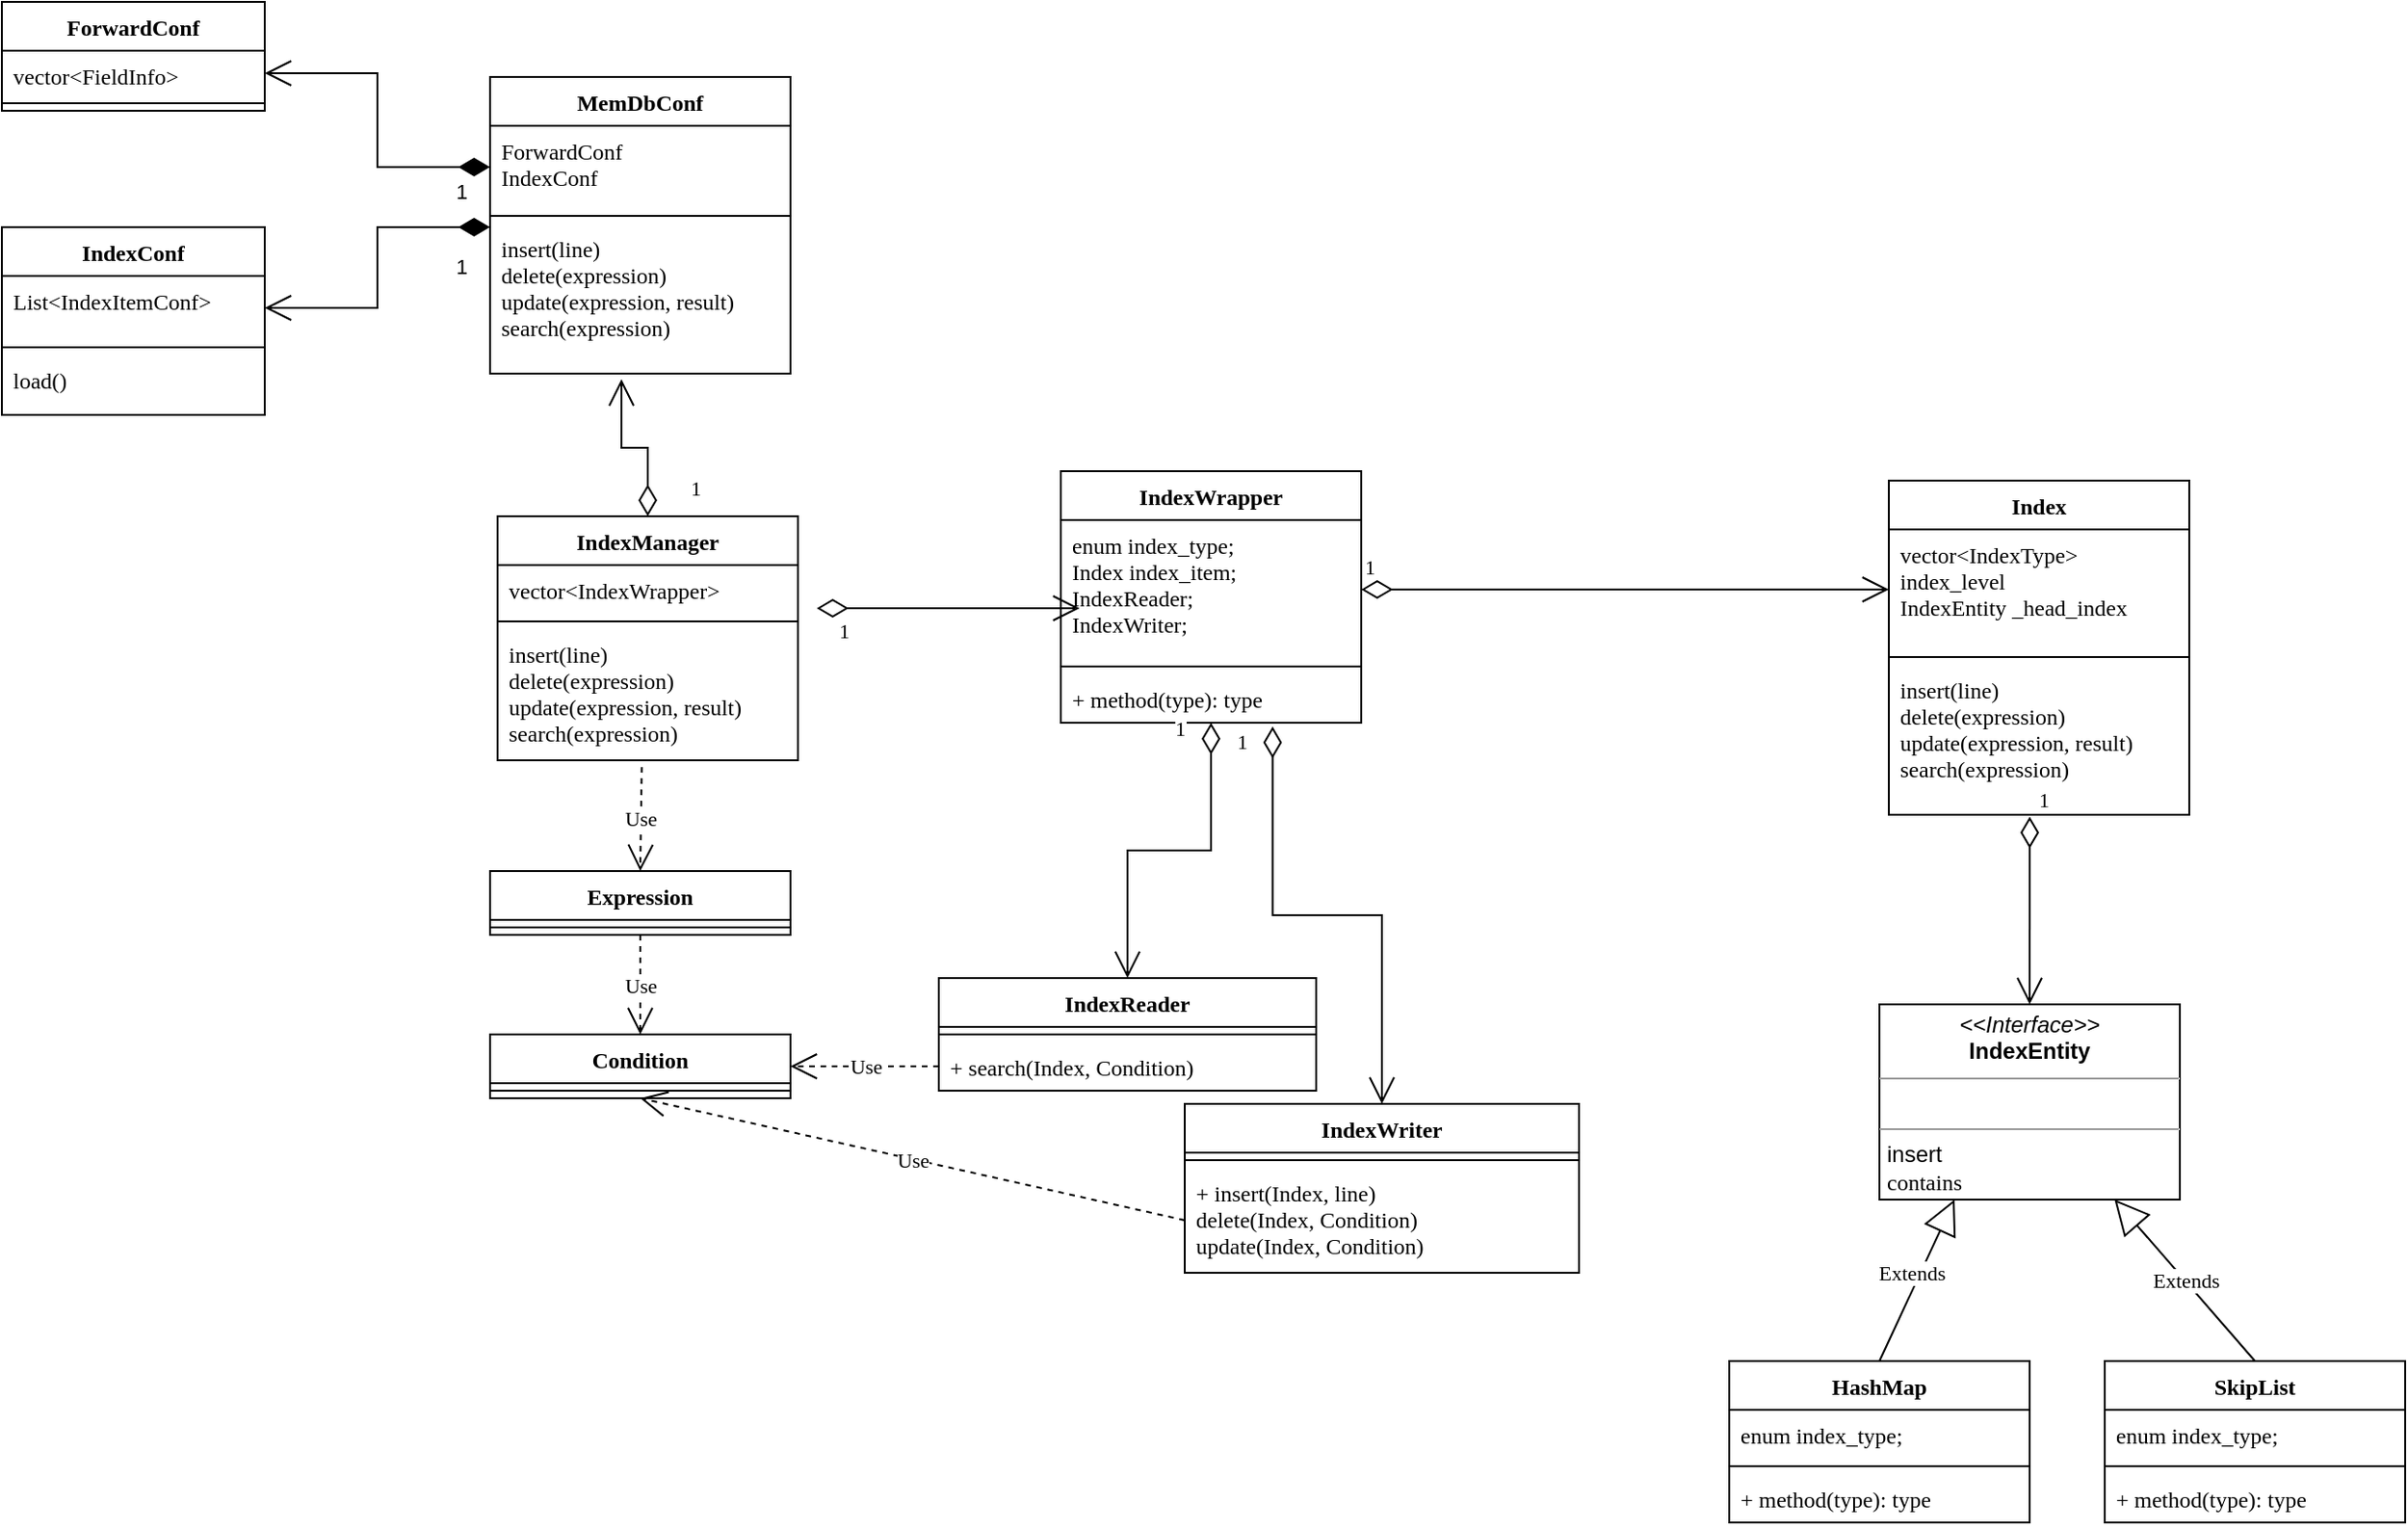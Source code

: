 <mxfile version="20.8.23" type="github">
  <diagram name="Page-1" id="c4acf3e9-155e-7222-9cf6-157b1a14988f">
    <mxGraphModel dx="2036" dy="1833" grid="1" gridSize="10" guides="1" tooltips="1" connect="1" arrows="1" fold="1" page="1" pageScale="1" pageWidth="850" pageHeight="1100" background="none" math="0" shadow="0">
      <root>
        <mxCell id="0" />
        <mxCell id="1" parent="0" />
        <mxCell id="qrAak1ryVlNVm7ZH4c8O-1" value="IndexManager" style="swimlane;fontStyle=1;align=center;verticalAlign=top;childLayout=stackLayout;horizontal=1;startSize=26;horizontalStack=0;resizeParent=1;resizeParentMax=0;resizeLast=0;collapsible=1;marginBottom=0;fontFamily=Comic Sans MS;" parent="1" vertex="1">
          <mxGeometry x="174" y="264" width="160" height="130" as="geometry" />
        </mxCell>
        <mxCell id="qrAak1ryVlNVm7ZH4c8O-2" value="vector&lt;IndexWrapper&gt;" style="text;strokeColor=none;fillColor=none;align=left;verticalAlign=top;spacingLeft=4;spacingRight=4;overflow=hidden;rotatable=0;points=[[0,0.5],[1,0.5]];portConstraint=eastwest;fontFamily=Comic Sans MS;" parent="qrAak1ryVlNVm7ZH4c8O-1" vertex="1">
          <mxGeometry y="26" width="160" height="26" as="geometry" />
        </mxCell>
        <mxCell id="qrAak1ryVlNVm7ZH4c8O-3" value="" style="line;strokeWidth=1;fillColor=none;align=left;verticalAlign=middle;spacingTop=-1;spacingLeft=3;spacingRight=3;rotatable=0;labelPosition=right;points=[];portConstraint=eastwest;strokeColor=inherit;fontFamily=Comic Sans MS;" parent="qrAak1ryVlNVm7ZH4c8O-1" vertex="1">
          <mxGeometry y="52" width="160" height="8" as="geometry" />
        </mxCell>
        <mxCell id="qrAak1ryVlNVm7ZH4c8O-4" value="insert(line)&#xa;delete(expression)&#xa;update(expression, result)&#xa;search(expression)" style="text;strokeColor=none;fillColor=none;align=left;verticalAlign=top;spacingLeft=4;spacingRight=4;overflow=hidden;rotatable=0;points=[[0,0.5],[1,0.5]];portConstraint=eastwest;fontFamily=Comic Sans MS;" parent="qrAak1ryVlNVm7ZH4c8O-1" vertex="1">
          <mxGeometry y="60" width="160" height="70" as="geometry" />
        </mxCell>
        <mxCell id="qrAak1ryVlNVm7ZH4c8O-6" value="IndexWrapper" style="swimlane;fontStyle=1;align=center;verticalAlign=top;childLayout=stackLayout;horizontal=1;startSize=26;horizontalStack=0;resizeParent=1;resizeParentMax=0;resizeLast=0;collapsible=1;marginBottom=0;fontFamily=Comic Sans MS;" parent="1" vertex="1">
          <mxGeometry x="474" y="240" width="160" height="134" as="geometry">
            <mxRectangle x="470" y="120" width="70" height="30" as="alternateBounds" />
          </mxGeometry>
        </mxCell>
        <mxCell id="qrAak1ryVlNVm7ZH4c8O-7" value="enum index_type;&#xa;Index index_item;&#xa;IndexReader;&#xa;IndexWriter;" style="text;strokeColor=none;fillColor=none;align=left;verticalAlign=top;spacingLeft=4;spacingRight=4;overflow=hidden;rotatable=0;points=[[0,0.5],[1,0.5]];portConstraint=eastwest;fontFamily=Comic Sans MS;" parent="qrAak1ryVlNVm7ZH4c8O-6" vertex="1">
          <mxGeometry y="26" width="160" height="74" as="geometry" />
        </mxCell>
        <mxCell id="qrAak1ryVlNVm7ZH4c8O-8" value="" style="line;strokeWidth=1;fillColor=none;align=left;verticalAlign=middle;spacingTop=-1;spacingLeft=3;spacingRight=3;rotatable=0;labelPosition=right;points=[];portConstraint=eastwest;strokeColor=inherit;fontFamily=Comic Sans MS;" parent="qrAak1ryVlNVm7ZH4c8O-6" vertex="1">
          <mxGeometry y="100" width="160" height="8" as="geometry" />
        </mxCell>
        <mxCell id="qrAak1ryVlNVm7ZH4c8O-9" value="+ method(type): type" style="text;strokeColor=none;fillColor=none;align=left;verticalAlign=top;spacingLeft=4;spacingRight=4;overflow=hidden;rotatable=0;points=[[0,0.5],[1,0.5]];portConstraint=eastwest;fontFamily=Comic Sans MS;" parent="qrAak1ryVlNVm7ZH4c8O-6" vertex="1">
          <mxGeometry y="108" width="160" height="26" as="geometry" />
        </mxCell>
        <mxCell id="qrAak1ryVlNVm7ZH4c8O-10" value="1" style="endArrow=open;html=1;endSize=12;startArrow=diamondThin;startSize=14;startFill=0;edgeStyle=elbowEdgeStyle;align=left;verticalAlign=bottom;rounded=0;fontFamily=Comic Sans MS;exitX=0.5;exitY=0;exitDx=0;exitDy=0;elbow=vertical;" parent="1" source="qrAak1ryVlNVm7ZH4c8O-1" edge="1">
          <mxGeometry x="-0.867" y="-21" relative="1" as="geometry">
            <mxPoint x="260" y="230" as="sourcePoint" />
            <mxPoint x="240" y="191" as="targetPoint" />
            <mxPoint as="offset" />
          </mxGeometry>
        </mxCell>
        <mxCell id="qrAak1ryVlNVm7ZH4c8O-14" value="HashMap" style="swimlane;fontStyle=1;align=center;verticalAlign=top;childLayout=stackLayout;horizontal=1;startSize=26;horizontalStack=0;resizeParent=1;resizeParentMax=0;resizeLast=0;collapsible=1;marginBottom=0;fontFamily=Comic Sans MS;" parent="1" vertex="1">
          <mxGeometry x="830" y="714" width="160" height="86" as="geometry" />
        </mxCell>
        <mxCell id="qrAak1ryVlNVm7ZH4c8O-15" value="enum index_type;" style="text;strokeColor=none;fillColor=none;align=left;verticalAlign=top;spacingLeft=4;spacingRight=4;overflow=hidden;rotatable=0;points=[[0,0.5],[1,0.5]];portConstraint=eastwest;fontFamily=Comic Sans MS;" parent="qrAak1ryVlNVm7ZH4c8O-14" vertex="1">
          <mxGeometry y="26" width="160" height="26" as="geometry" />
        </mxCell>
        <mxCell id="qrAak1ryVlNVm7ZH4c8O-16" value="" style="line;strokeWidth=1;fillColor=none;align=left;verticalAlign=middle;spacingTop=-1;spacingLeft=3;spacingRight=3;rotatable=0;labelPosition=right;points=[];portConstraint=eastwest;strokeColor=inherit;fontFamily=Comic Sans MS;" parent="qrAak1ryVlNVm7ZH4c8O-14" vertex="1">
          <mxGeometry y="52" width="160" height="8" as="geometry" />
        </mxCell>
        <mxCell id="qrAak1ryVlNVm7ZH4c8O-17" value="+ method(type): type" style="text;strokeColor=none;fillColor=none;align=left;verticalAlign=top;spacingLeft=4;spacingRight=4;overflow=hidden;rotatable=0;points=[[0,0.5],[1,0.5]];portConstraint=eastwest;fontFamily=Comic Sans MS;" parent="qrAak1ryVlNVm7ZH4c8O-14" vertex="1">
          <mxGeometry y="60" width="160" height="26" as="geometry" />
        </mxCell>
        <mxCell id="qrAak1ryVlNVm7ZH4c8O-18" value="SkipList" style="swimlane;fontStyle=1;align=center;verticalAlign=top;childLayout=stackLayout;horizontal=1;startSize=26;horizontalStack=0;resizeParent=1;resizeParentMax=0;resizeLast=0;collapsible=1;marginBottom=0;fontFamily=Comic Sans MS;" parent="1" vertex="1">
          <mxGeometry x="1030" y="714" width="160" height="86" as="geometry" />
        </mxCell>
        <mxCell id="qrAak1ryVlNVm7ZH4c8O-19" value="enum index_type;" style="text;strokeColor=none;fillColor=none;align=left;verticalAlign=top;spacingLeft=4;spacingRight=4;overflow=hidden;rotatable=0;points=[[0,0.5],[1,0.5]];portConstraint=eastwest;fontFamily=Comic Sans MS;" parent="qrAak1ryVlNVm7ZH4c8O-18" vertex="1">
          <mxGeometry y="26" width="160" height="26" as="geometry" />
        </mxCell>
        <mxCell id="qrAak1ryVlNVm7ZH4c8O-20" value="" style="line;strokeWidth=1;fillColor=none;align=left;verticalAlign=middle;spacingTop=-1;spacingLeft=3;spacingRight=3;rotatable=0;labelPosition=right;points=[];portConstraint=eastwest;strokeColor=inherit;fontFamily=Comic Sans MS;" parent="qrAak1ryVlNVm7ZH4c8O-18" vertex="1">
          <mxGeometry y="52" width="160" height="8" as="geometry" />
        </mxCell>
        <mxCell id="qrAak1ryVlNVm7ZH4c8O-21" value="+ method(type): type" style="text;strokeColor=none;fillColor=none;align=left;verticalAlign=top;spacingLeft=4;spacingRight=4;overflow=hidden;rotatable=0;points=[[0,0.5],[1,0.5]];portConstraint=eastwest;fontFamily=Comic Sans MS;" parent="qrAak1ryVlNVm7ZH4c8O-18" vertex="1">
          <mxGeometry y="60" width="160" height="26" as="geometry" />
        </mxCell>
        <mxCell id="qrAak1ryVlNVm7ZH4c8O-22" value="Extends" style="endArrow=block;endSize=16;endFill=0;html=1;rounded=0;fontFamily=Comic Sans MS;exitX=0.5;exitY=0;exitDx=0;exitDy=0;strokeColor=default;entryX=0.25;entryY=1;entryDx=0;entryDy=0;" parent="1" source="qrAak1ryVlNVm7ZH4c8O-14" target="qrAak1ryVlNVm7ZH4c8O-30" edge="1">
          <mxGeometry x="0.04" y="4" width="160" relative="1" as="geometry">
            <mxPoint x="920" y="714" as="sourcePoint" />
            <mxPoint x="952.54" y="608" as="targetPoint" />
            <mxPoint as="offset" />
          </mxGeometry>
        </mxCell>
        <mxCell id="qrAak1ryVlNVm7ZH4c8O-23" value="Extends" style="endArrow=block;endSize=16;endFill=0;html=1;rounded=0;fontFamily=Comic Sans MS;exitX=0.5;exitY=0;exitDx=0;exitDy=0;" parent="1" source="qrAak1ryVlNVm7ZH4c8O-18" target="qrAak1ryVlNVm7ZH4c8O-30" edge="1">
          <mxGeometry width="160" relative="1" as="geometry">
            <mxPoint x="820" y="724" as="sourcePoint" />
            <mxPoint x="990" y="624" as="targetPoint" />
          </mxGeometry>
        </mxCell>
        <mxCell id="qrAak1ryVlNVm7ZH4c8O-30" value="&lt;p style=&quot;margin:0px;margin-top:4px;text-align:center;&quot;&gt;&lt;i&gt;&amp;lt;&amp;lt;Interface&amp;gt;&amp;gt;&lt;/i&gt;&lt;br&gt;&lt;b&gt;IndexEntity&lt;/b&gt;&lt;/p&gt;&lt;hr size=&quot;1&quot;&gt;&lt;p style=&quot;margin:0px;margin-left:4px;&quot;&gt;&lt;br&gt;&lt;/p&gt;&lt;hr size=&quot;1&quot;&gt;&lt;p style=&quot;margin:0px;margin-left:4px;&quot;&gt;insert&lt;br style=&quot;border-color: var(--border-color); padding: 0px; margin: 0px; font-family: &amp;quot;Comic Sans MS&amp;quot;;&quot;&gt;&lt;span style=&quot;font-family: &amp;quot;Comic Sans MS&amp;quot;;&quot;&gt;contains&lt;/span&gt;&lt;br&gt;&lt;/p&gt;" style="verticalAlign=top;align=left;overflow=fill;fontSize=12;fontFamily=Helvetica;html=1;" parent="1" vertex="1">
          <mxGeometry x="910" y="524" width="160" height="104" as="geometry" />
        </mxCell>
        <mxCell id="qrAak1ryVlNVm7ZH4c8O-32" value="1" style="endArrow=open;html=1;endSize=12;startArrow=diamondThin;startSize=14;startFill=0;edgeStyle=orthogonalEdgeStyle;align=left;verticalAlign=bottom;rounded=0;strokeColor=default;fontFamily=Comic Sans MS;entryX=0;entryY=0.5;entryDx=0;entryDy=0;exitX=1;exitY=0.5;exitDx=0;exitDy=0;" parent="1" source="qrAak1ryVlNVm7ZH4c8O-7" target="7CuqwactgT-sFkg9bI5Z-15" edge="1">
          <mxGeometry x="-1" y="3" relative="1" as="geometry">
            <mxPoint x="564" y="380" as="sourcePoint" />
            <mxPoint x="664" y="440" as="targetPoint" />
          </mxGeometry>
        </mxCell>
        <mxCell id="qrAak1ryVlNVm7ZH4c8O-33" value="Condition" style="swimlane;fontStyle=1;align=center;verticalAlign=top;childLayout=stackLayout;horizontal=1;startSize=26;horizontalStack=0;resizeParent=1;resizeParentMax=0;resizeLast=0;collapsible=1;marginBottom=0;fontFamily=Comic Sans MS;" parent="1" vertex="1">
          <mxGeometry x="170" y="540" width="160" height="34" as="geometry" />
        </mxCell>
        <mxCell id="qrAak1ryVlNVm7ZH4c8O-35" value="" style="line;strokeWidth=1;fillColor=none;align=left;verticalAlign=middle;spacingTop=-1;spacingLeft=3;spacingRight=3;rotatable=0;labelPosition=right;points=[];portConstraint=eastwest;strokeColor=inherit;fontFamily=Comic Sans MS;" parent="qrAak1ryVlNVm7ZH4c8O-33" vertex="1">
          <mxGeometry y="26" width="160" height="8" as="geometry" />
        </mxCell>
        <mxCell id="qrAak1ryVlNVm7ZH4c8O-37" value="Use" style="endArrow=open;endSize=12;dashed=1;html=1;rounded=0;strokeColor=default;fontFamily=Comic Sans MS;exitX=0.48;exitY=1.051;exitDx=0;exitDy=0;exitPerimeter=0;entryX=0.5;entryY=0;entryDx=0;entryDy=0;" parent="1" source="qrAak1ryVlNVm7ZH4c8O-4" target="qrAak1ryVlNVm7ZH4c8O-38" edge="1">
          <mxGeometry width="160" relative="1" as="geometry">
            <mxPoint x="254" y="400" as="sourcePoint" />
            <mxPoint x="284" y="650" as="targetPoint" />
          </mxGeometry>
        </mxCell>
        <mxCell id="qrAak1ryVlNVm7ZH4c8O-38" value="Expression" style="swimlane;fontStyle=1;align=center;verticalAlign=top;childLayout=stackLayout;horizontal=1;startSize=26;horizontalStack=0;resizeParent=1;resizeParentMax=0;resizeLast=0;collapsible=1;marginBottom=0;fontFamily=Comic Sans MS;" parent="1" vertex="1">
          <mxGeometry x="170" y="453" width="160" height="34" as="geometry" />
        </mxCell>
        <mxCell id="qrAak1ryVlNVm7ZH4c8O-39" value="" style="line;strokeWidth=1;fillColor=none;align=left;verticalAlign=middle;spacingTop=-1;spacingLeft=3;spacingRight=3;rotatable=0;labelPosition=right;points=[];portConstraint=eastwest;strokeColor=inherit;fontFamily=Comic Sans MS;" parent="qrAak1ryVlNVm7ZH4c8O-38" vertex="1">
          <mxGeometry y="26" width="160" height="8" as="geometry" />
        </mxCell>
        <mxCell id="qrAak1ryVlNVm7ZH4c8O-40" value="Use" style="endArrow=open;endSize=12;dashed=1;html=1;rounded=0;strokeColor=default;fontFamily=Comic Sans MS;exitX=0.5;exitY=1;exitDx=0;exitDy=0;entryX=0.5;entryY=0;entryDx=0;entryDy=0;" parent="1" source="qrAak1ryVlNVm7ZH4c8O-38" target="qrAak1ryVlNVm7ZH4c8O-33" edge="1">
          <mxGeometry width="160" relative="1" as="geometry">
            <mxPoint x="261" y="408" as="sourcePoint" />
            <mxPoint x="254" y="470" as="targetPoint" />
          </mxGeometry>
        </mxCell>
        <mxCell id="qrAak1ryVlNVm7ZH4c8O-41" value="IndexReader" style="swimlane;fontStyle=1;align=center;verticalAlign=top;childLayout=stackLayout;horizontal=1;startSize=26;horizontalStack=0;resizeParent=1;resizeParentMax=0;resizeLast=0;collapsible=1;marginBottom=0;fontFamily=Comic Sans MS;" parent="1" vertex="1">
          <mxGeometry x="409" y="510" width="201" height="60" as="geometry">
            <mxRectangle x="470" y="120" width="70" height="30" as="alternateBounds" />
          </mxGeometry>
        </mxCell>
        <mxCell id="qrAak1ryVlNVm7ZH4c8O-43" value="" style="line;strokeWidth=1;fillColor=none;align=left;verticalAlign=middle;spacingTop=-1;spacingLeft=3;spacingRight=3;rotatable=0;labelPosition=right;points=[];portConstraint=eastwest;strokeColor=inherit;fontFamily=Comic Sans MS;" parent="qrAak1ryVlNVm7ZH4c8O-41" vertex="1">
          <mxGeometry y="26" width="201" height="8" as="geometry" />
        </mxCell>
        <mxCell id="qrAak1ryVlNVm7ZH4c8O-44" value="+ search(Index, Condition)" style="text;strokeColor=none;fillColor=none;align=left;verticalAlign=top;spacingLeft=4;spacingRight=4;overflow=hidden;rotatable=0;points=[[0,0.5],[1,0.5]];portConstraint=eastwest;fontFamily=Comic Sans MS;" parent="qrAak1ryVlNVm7ZH4c8O-41" vertex="1">
          <mxGeometry y="34" width="201" height="26" as="geometry" />
        </mxCell>
        <mxCell id="qrAak1ryVlNVm7ZH4c8O-45" value="Use" style="endArrow=open;endSize=12;dashed=1;html=1;rounded=0;strokeColor=default;fontFamily=Comic Sans MS;exitX=0;exitY=0.5;exitDx=0;exitDy=0;entryX=1;entryY=0.5;entryDx=0;entryDy=0;" parent="1" source="qrAak1ryVlNVm7ZH4c8O-44" edge="1" target="qrAak1ryVlNVm7ZH4c8O-33">
          <mxGeometry width="160" relative="1" as="geometry">
            <mxPoint x="260" y="504" as="sourcePoint" />
            <mxPoint x="324" y="560" as="targetPoint" />
          </mxGeometry>
        </mxCell>
        <mxCell id="qrAak1ryVlNVm7ZH4c8O-46" value="IndexWriter" style="swimlane;fontStyle=1;align=center;verticalAlign=top;childLayout=stackLayout;horizontal=1;startSize=26;horizontalStack=0;resizeParent=1;resizeParentMax=0;resizeLast=0;collapsible=1;marginBottom=0;fontFamily=Comic Sans MS;" parent="1" vertex="1">
          <mxGeometry x="540" y="577" width="210" height="90" as="geometry">
            <mxRectangle x="470" y="120" width="70" height="30" as="alternateBounds" />
          </mxGeometry>
        </mxCell>
        <mxCell id="qrAak1ryVlNVm7ZH4c8O-47" value="" style="line;strokeWidth=1;fillColor=none;align=left;verticalAlign=middle;spacingTop=-1;spacingLeft=3;spacingRight=3;rotatable=0;labelPosition=right;points=[];portConstraint=eastwest;strokeColor=inherit;fontFamily=Comic Sans MS;" parent="qrAak1ryVlNVm7ZH4c8O-46" vertex="1">
          <mxGeometry y="26" width="210" height="8" as="geometry" />
        </mxCell>
        <mxCell id="qrAak1ryVlNVm7ZH4c8O-48" value="+ insert(Index, line)&#xa;delete(Index, Condition)&#xa;update(Index, Condition)" style="text;strokeColor=none;fillColor=none;align=left;verticalAlign=top;spacingLeft=4;spacingRight=4;overflow=hidden;rotatable=0;points=[[0,0.5],[1,0.5]];portConstraint=eastwest;fontFamily=Comic Sans MS;" parent="qrAak1ryVlNVm7ZH4c8O-46" vertex="1">
          <mxGeometry y="34" width="210" height="56" as="geometry" />
        </mxCell>
        <mxCell id="qrAak1ryVlNVm7ZH4c8O-49" value="Use" style="endArrow=open;endSize=12;dashed=1;html=1;rounded=0;strokeColor=default;fontFamily=Comic Sans MS;exitX=0;exitY=0.5;exitDx=0;exitDy=0;entryX=0.5;entryY=1;entryDx=0;entryDy=0;" parent="1" source="qrAak1ryVlNVm7ZH4c8O-48" target="qrAak1ryVlNVm7ZH4c8O-33" edge="1">
          <mxGeometry width="160" relative="1" as="geometry">
            <mxPoint x="434" y="567" as="sourcePoint" />
            <mxPoint x="334" y="570" as="targetPoint" />
          </mxGeometry>
        </mxCell>
        <mxCell id="qrAak1ryVlNVm7ZH4c8O-50" value="1" style="endArrow=open;html=1;endSize=12;startArrow=diamondThin;startSize=14;startFill=0;edgeStyle=elbowEdgeStyle;align=left;verticalAlign=bottom;rounded=0;entryX=0.5;entryY=0;entryDx=0;entryDy=0;fontFamily=Comic Sans MS;jumpSize=6;elbow=vertical;" parent="1" source="qrAak1ryVlNVm7ZH4c8O-9" target="qrAak1ryVlNVm7ZH4c8O-41" edge="1">
          <mxGeometry x="-0.867" y="-21" relative="1" as="geometry">
            <mxPoint x="524" y="370" as="sourcePoint" />
            <mxPoint x="494" y="313" as="targetPoint" />
            <mxPoint as="offset" />
          </mxGeometry>
        </mxCell>
        <mxCell id="qrAak1ryVlNVm7ZH4c8O-51" value="1" style="endArrow=open;html=1;endSize=12;startArrow=diamondThin;startSize=14;startFill=0;edgeStyle=elbowEdgeStyle;align=left;verticalAlign=bottom;rounded=0;entryX=0.5;entryY=0;entryDx=0;entryDy=0;fontFamily=Comic Sans MS;jumpSize=6;elbow=vertical;exitX=0.705;exitY=1.077;exitDx=0;exitDy=0;exitPerimeter=0;" parent="1" source="qrAak1ryVlNVm7ZH4c8O-9" target="qrAak1ryVlNVm7ZH4c8O-46" edge="1">
          <mxGeometry x="-0.867" y="-21" relative="1" as="geometry">
            <mxPoint x="564" y="380" as="sourcePoint" />
            <mxPoint x="534" y="527" as="targetPoint" />
            <mxPoint as="offset" />
          </mxGeometry>
        </mxCell>
        <mxCell id="7CuqwactgT-sFkg9bI5Z-1" value="MemDbConf" style="swimlane;fontStyle=1;align=center;verticalAlign=top;childLayout=stackLayout;horizontal=1;startSize=26;horizontalStack=0;resizeParent=1;resizeParentMax=0;resizeLast=0;collapsible=1;marginBottom=0;fontFamily=Comic Sans MS;" vertex="1" parent="1">
          <mxGeometry x="170" y="30" width="160" height="158" as="geometry" />
        </mxCell>
        <mxCell id="7CuqwactgT-sFkg9bI5Z-2" value="ForwardConf&#xa;IndexConf" style="text;strokeColor=none;fillColor=none;align=left;verticalAlign=top;spacingLeft=4;spacingRight=4;overflow=hidden;rotatable=0;points=[[0,0.5],[1,0.5]];portConstraint=eastwest;fontFamily=Comic Sans MS;" vertex="1" parent="7CuqwactgT-sFkg9bI5Z-1">
          <mxGeometry y="26" width="160" height="44" as="geometry" />
        </mxCell>
        <mxCell id="7CuqwactgT-sFkg9bI5Z-3" value="" style="line;strokeWidth=1;fillColor=none;align=left;verticalAlign=middle;spacingTop=-1;spacingLeft=3;spacingRight=3;rotatable=0;labelPosition=right;points=[];portConstraint=eastwest;strokeColor=inherit;fontFamily=Comic Sans MS;" vertex="1" parent="7CuqwactgT-sFkg9bI5Z-1">
          <mxGeometry y="70" width="160" height="8" as="geometry" />
        </mxCell>
        <mxCell id="7CuqwactgT-sFkg9bI5Z-4" value="insert(line)&#xa;delete(expression)&#xa;update(expression, result)&#xa;search(expression)" style="text;strokeColor=none;fillColor=none;align=left;verticalAlign=top;spacingLeft=4;spacingRight=4;overflow=hidden;rotatable=0;points=[[0,0.5],[1,0.5]];portConstraint=eastwest;fontFamily=Comic Sans MS;" vertex="1" parent="7CuqwactgT-sFkg9bI5Z-1">
          <mxGeometry y="78" width="160" height="80" as="geometry" />
        </mxCell>
        <mxCell id="7CuqwactgT-sFkg9bI5Z-5" value="ForwardConf" style="swimlane;fontStyle=1;align=center;verticalAlign=top;childLayout=stackLayout;horizontal=1;startSize=26;horizontalStack=0;resizeParent=1;resizeParentMax=0;resizeLast=0;collapsible=1;marginBottom=0;fontFamily=Comic Sans MS;" vertex="1" parent="1">
          <mxGeometry x="-90" y="-10" width="140" height="58" as="geometry" />
        </mxCell>
        <mxCell id="7CuqwactgT-sFkg9bI5Z-6" value="vector&lt;FieldInfo&gt;" style="text;strokeColor=none;fillColor=none;align=left;verticalAlign=top;spacingLeft=4;spacingRight=4;overflow=hidden;rotatable=0;points=[[0,0.5],[1,0.5]];portConstraint=eastwest;fontFamily=Comic Sans MS;" vertex="1" parent="7CuqwactgT-sFkg9bI5Z-5">
          <mxGeometry y="26" width="140" height="24" as="geometry" />
        </mxCell>
        <mxCell id="7CuqwactgT-sFkg9bI5Z-7" value="" style="line;strokeWidth=1;fillColor=none;align=left;verticalAlign=middle;spacingTop=-1;spacingLeft=3;spacingRight=3;rotatable=0;labelPosition=right;points=[];portConstraint=eastwest;strokeColor=inherit;fontFamily=Comic Sans MS;" vertex="1" parent="7CuqwactgT-sFkg9bI5Z-5">
          <mxGeometry y="50" width="140" height="8" as="geometry" />
        </mxCell>
        <mxCell id="7CuqwactgT-sFkg9bI5Z-14" value="Index" style="swimlane;fontStyle=1;align=center;verticalAlign=top;childLayout=stackLayout;horizontal=1;startSize=26;horizontalStack=0;resizeParent=1;resizeParentMax=0;resizeLast=0;collapsible=1;marginBottom=0;fontFamily=Comic Sans MS;" vertex="1" parent="1">
          <mxGeometry x="915" y="245" width="160" height="178" as="geometry" />
        </mxCell>
        <mxCell id="7CuqwactgT-sFkg9bI5Z-15" value="vector&lt;IndexType&gt;&#xa;index_level&#xa;IndexEntity _head_index" style="text;strokeColor=none;fillColor=none;align=left;verticalAlign=top;spacingLeft=4;spacingRight=4;overflow=hidden;rotatable=0;points=[[0,0.5],[1,0.5]];portConstraint=eastwest;fontFamily=Comic Sans MS;" vertex="1" parent="7CuqwactgT-sFkg9bI5Z-14">
          <mxGeometry y="26" width="160" height="64" as="geometry" />
        </mxCell>
        <mxCell id="7CuqwactgT-sFkg9bI5Z-16" value="" style="line;strokeWidth=1;fillColor=none;align=left;verticalAlign=middle;spacingTop=-1;spacingLeft=3;spacingRight=3;rotatable=0;labelPosition=right;points=[];portConstraint=eastwest;strokeColor=inherit;fontFamily=Comic Sans MS;" vertex="1" parent="7CuqwactgT-sFkg9bI5Z-14">
          <mxGeometry y="90" width="160" height="8" as="geometry" />
        </mxCell>
        <mxCell id="7CuqwactgT-sFkg9bI5Z-17" value="insert(line)&#xa;delete(expression)&#xa;update(expression, result)&#xa;search(expression)" style="text;strokeColor=none;fillColor=none;align=left;verticalAlign=top;spacingLeft=4;spacingRight=4;overflow=hidden;rotatable=0;points=[[0,0.5],[1,0.5]];portConstraint=eastwest;fontFamily=Comic Sans MS;" vertex="1" parent="7CuqwactgT-sFkg9bI5Z-14">
          <mxGeometry y="98" width="160" height="80" as="geometry" />
        </mxCell>
        <mxCell id="7CuqwactgT-sFkg9bI5Z-21" value="IndexConf" style="swimlane;fontStyle=1;align=center;verticalAlign=top;childLayout=stackLayout;horizontal=1;startSize=26;horizontalStack=0;resizeParent=1;resizeParentMax=0;resizeLast=0;collapsible=1;marginBottom=0;fontFamily=Comic Sans MS;" vertex="1" parent="1">
          <mxGeometry x="-90" y="110" width="140" height="100" as="geometry" />
        </mxCell>
        <mxCell id="7CuqwactgT-sFkg9bI5Z-22" value="List&lt;IndexItemConf&gt;" style="text;strokeColor=none;fillColor=none;align=left;verticalAlign=top;spacingLeft=4;spacingRight=4;overflow=hidden;rotatable=0;points=[[0,0.5],[1,0.5]];portConstraint=eastwest;fontFamily=Comic Sans MS;" vertex="1" parent="7CuqwactgT-sFkg9bI5Z-21">
          <mxGeometry y="26" width="140" height="34" as="geometry" />
        </mxCell>
        <mxCell id="7CuqwactgT-sFkg9bI5Z-23" value="" style="line;strokeWidth=1;fillColor=none;align=left;verticalAlign=middle;spacingTop=-1;spacingLeft=3;spacingRight=3;rotatable=0;labelPosition=right;points=[];portConstraint=eastwest;strokeColor=inherit;fontFamily=Comic Sans MS;" vertex="1" parent="7CuqwactgT-sFkg9bI5Z-21">
          <mxGeometry y="60" width="140" height="8" as="geometry" />
        </mxCell>
        <mxCell id="7CuqwactgT-sFkg9bI5Z-24" value="load()" style="text;strokeColor=none;fillColor=none;align=left;verticalAlign=top;spacingLeft=4;spacingRight=4;overflow=hidden;rotatable=0;points=[[0,0.5],[1,0.5]];portConstraint=eastwest;fontFamily=Comic Sans MS;" vertex="1" parent="7CuqwactgT-sFkg9bI5Z-21">
          <mxGeometry y="68" width="140" height="32" as="geometry" />
        </mxCell>
        <mxCell id="7CuqwactgT-sFkg9bI5Z-30" value="1" style="endArrow=open;html=1;endSize=12;startArrow=diamondThin;startSize=14;startFill=0;edgeStyle=orthogonalEdgeStyle;align=left;verticalAlign=bottom;rounded=0;strokeColor=default;fontFamily=Comic Sans MS;entryX=0.5;entryY=0;entryDx=0;entryDy=0;exitX=0.469;exitY=1.013;exitDx=0;exitDy=0;exitPerimeter=0;" edge="1" parent="1" source="7CuqwactgT-sFkg9bI5Z-17" target="qrAak1ryVlNVm7ZH4c8O-30">
          <mxGeometry x="-1" y="3" relative="1" as="geometry">
            <mxPoint x="968" y="443" as="sourcePoint" />
            <mxPoint x="1096" y="483" as="targetPoint" />
          </mxGeometry>
        </mxCell>
        <mxCell id="7CuqwactgT-sFkg9bI5Z-31" value="1" style="endArrow=open;html=1;endSize=12;startArrow=diamondThin;startSize=14;startFill=1;edgeStyle=orthogonalEdgeStyle;align=left;verticalAlign=bottom;rounded=0;exitX=0;exitY=0.5;exitDx=0;exitDy=0;entryX=1;entryY=0.5;entryDx=0;entryDy=0;" edge="1" parent="1" source="7CuqwactgT-sFkg9bI5Z-2" target="7CuqwactgT-sFkg9bI5Z-6">
          <mxGeometry x="-0.765" y="22" relative="1" as="geometry">
            <mxPoint x="-40" y="340" as="sourcePoint" />
            <mxPoint x="120" y="340" as="targetPoint" />
            <mxPoint as="offset" />
          </mxGeometry>
        </mxCell>
        <mxCell id="7CuqwactgT-sFkg9bI5Z-32" value="1" style="endArrow=open;html=1;endSize=12;startArrow=diamondThin;startSize=14;startFill=1;edgeStyle=orthogonalEdgeStyle;align=left;verticalAlign=bottom;rounded=0;exitX=0;exitY=0.025;exitDx=0;exitDy=0;entryX=1;entryY=0.5;entryDx=0;entryDy=0;exitPerimeter=0;" edge="1" parent="1" source="7CuqwactgT-sFkg9bI5Z-4" target="7CuqwactgT-sFkg9bI5Z-22">
          <mxGeometry x="-0.755" y="30" relative="1" as="geometry">
            <mxPoint x="180" y="88" as="sourcePoint" />
            <mxPoint x="60" y="68" as="targetPoint" />
            <mxPoint as="offset" />
          </mxGeometry>
        </mxCell>
        <mxCell id="7CuqwactgT-sFkg9bI5Z-33" value="1" style="endArrow=open;html=1;endSize=12;startArrow=diamondThin;startSize=14;startFill=0;edgeStyle=orthogonalEdgeStyle;align=left;verticalAlign=bottom;rounded=0;exitX=1;exitY=0.5;exitDx=0;exitDy=0;entryX=0;entryY=0.5;entryDx=0;entryDy=0;fontFamily=Comic Sans MS;" edge="1" parent="1">
          <mxGeometry x="-0.867" y="-21" relative="1" as="geometry">
            <mxPoint x="344" y="313" as="sourcePoint" />
            <mxPoint x="484" y="313" as="targetPoint" />
            <mxPoint as="offset" />
          </mxGeometry>
        </mxCell>
      </root>
    </mxGraphModel>
  </diagram>
</mxfile>
